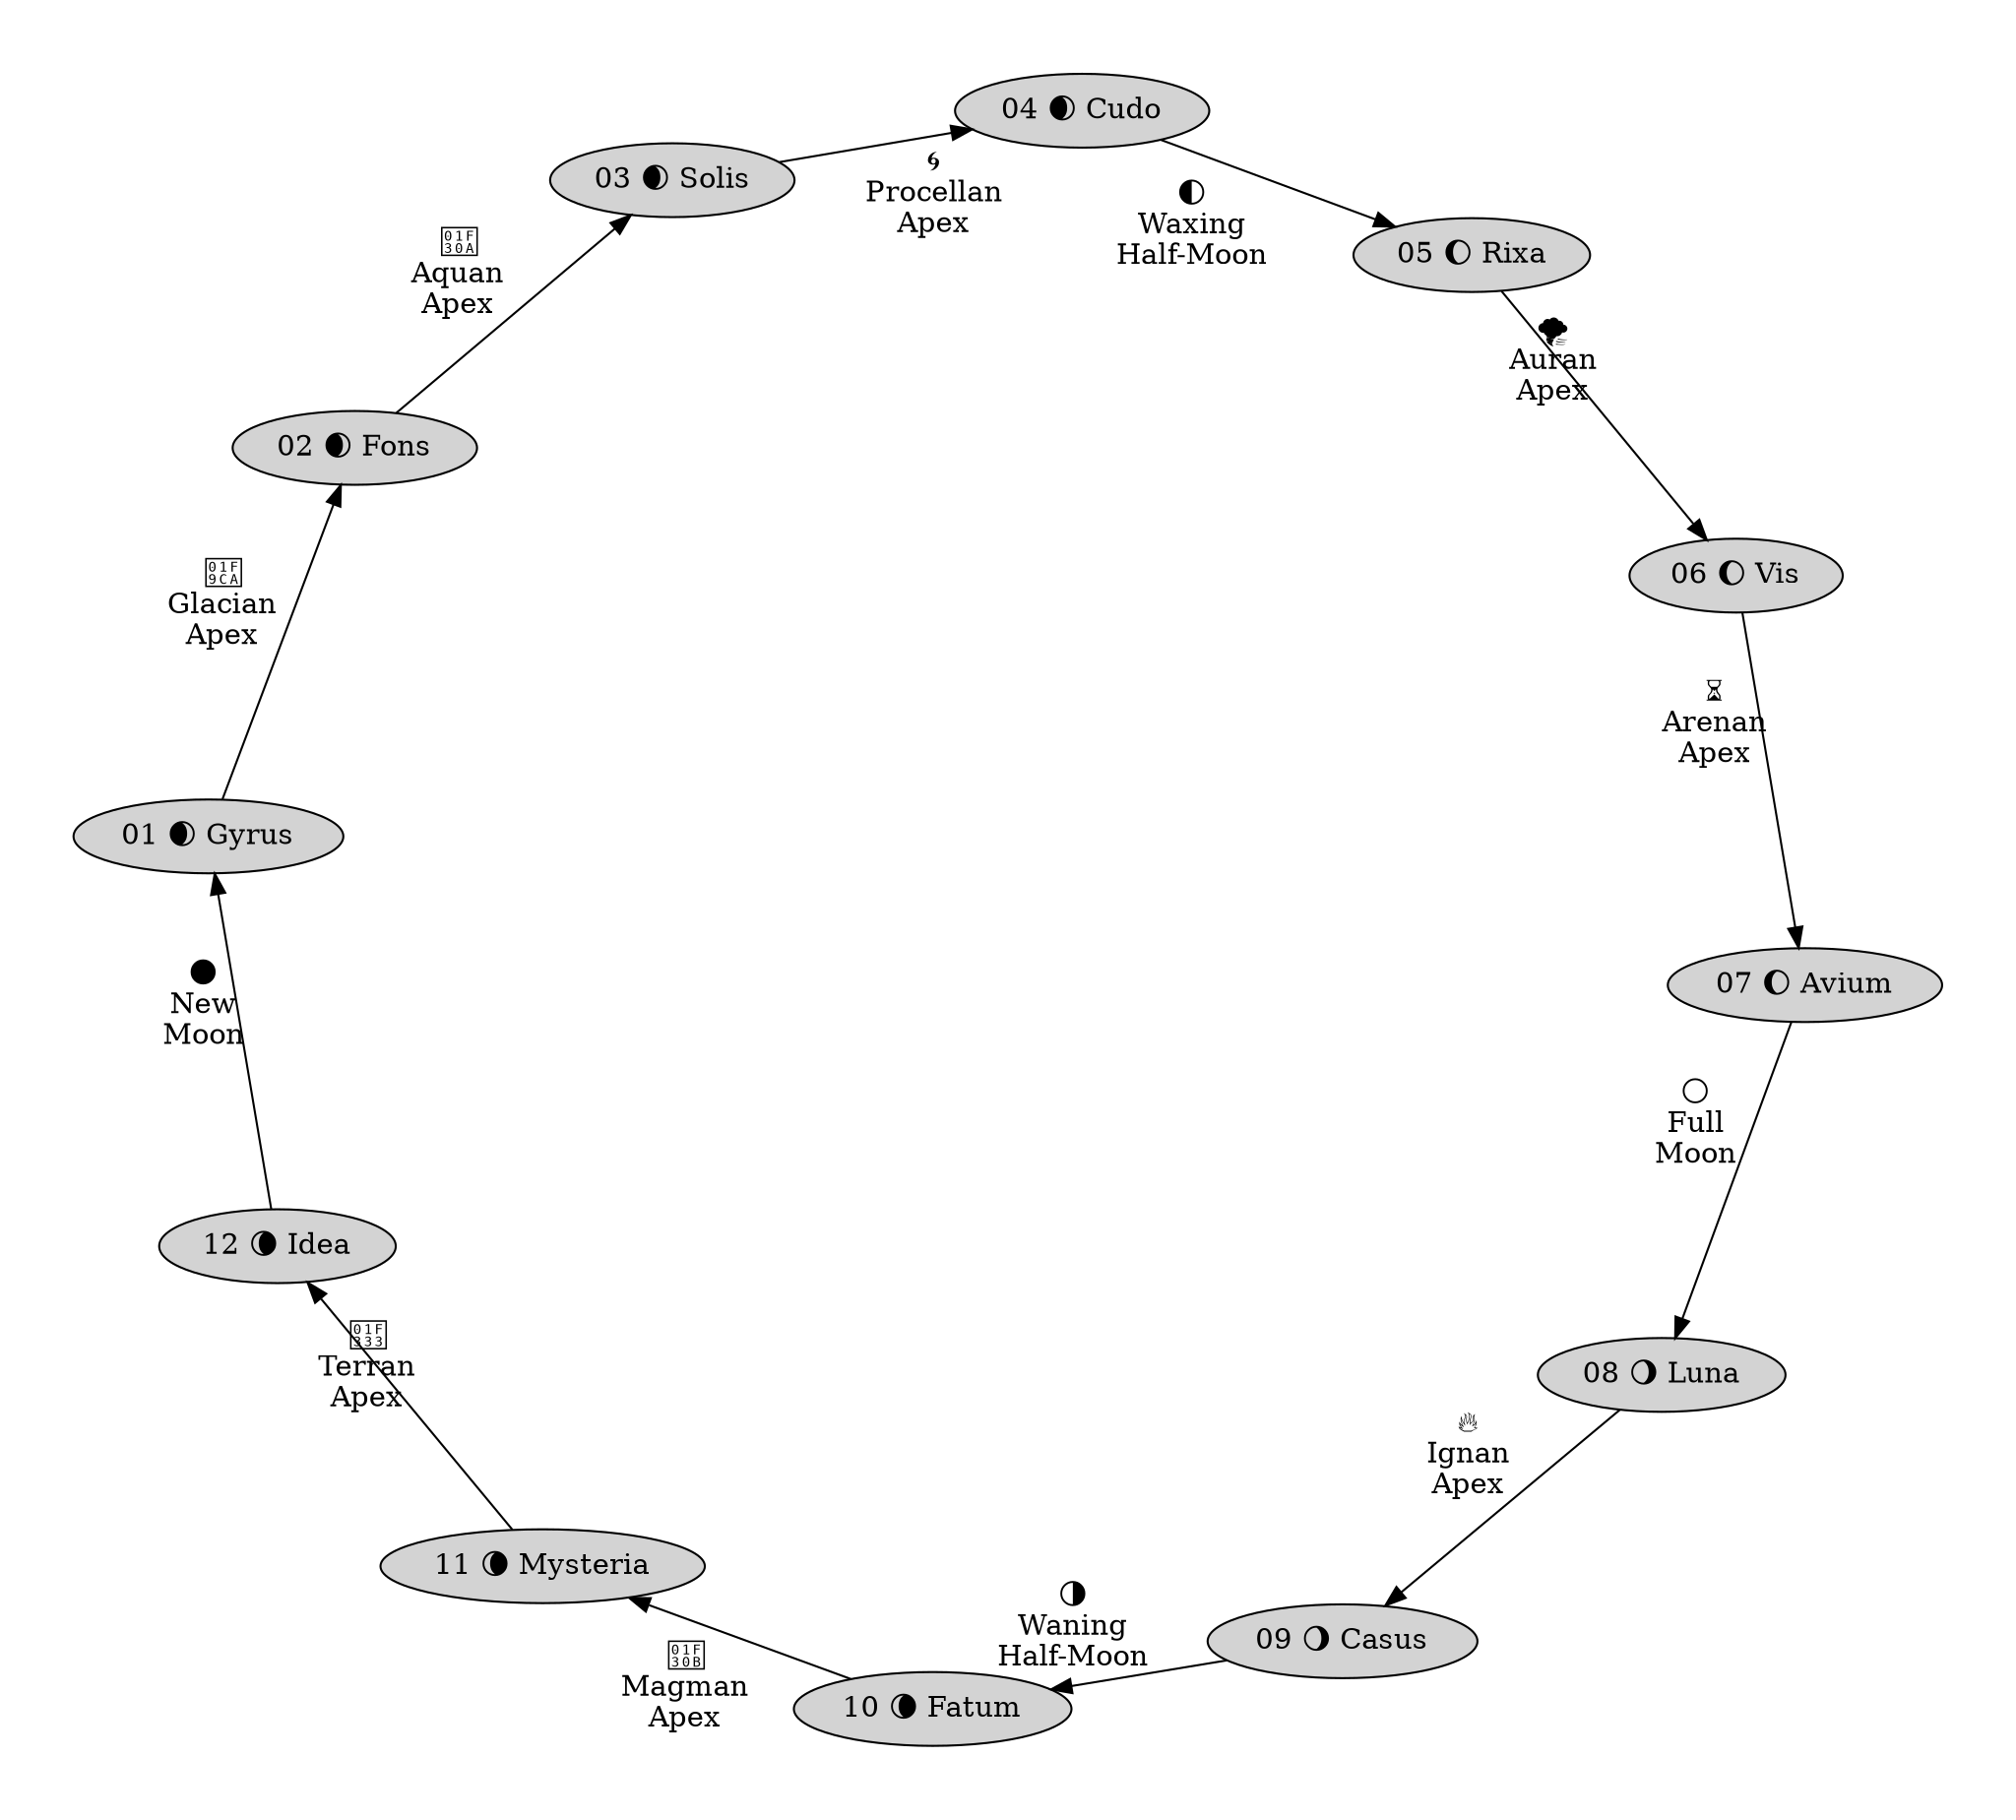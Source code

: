 digraph {
  overlap=scale;
  //splines=curved;
  layout=neato;
  sep=0.5;
  pad=0.5; // border around the outside edge of the graph
  01 [label="01 🌒 Gyrus" style=filled];
  02 [label="02 🌒 Fons" style=filled];
  03 [label="03 🌒 Solis" style=filled];
  04 [label="04 🌒 Cudo" style=filled];
  05 [label="05 🌔 Rixa" style=filled];
  06 [label="06 🌔 Vis" style=filled];
  07 [label="07 🌔 Avium" style=filled];
  08 [label="08 🌖 Luna" style=filled];
  09 [label="09 🌖 Casus" style=filled];
  10 [label="10 🌘 Fatum" style=filled];
  11 [label="11 🌘 Mysteria" style=filled];
  12 [label="12 🌘 Idea" style=filled];
           /* day | degree */
  01 -> 02 /*   0 |    315 */ [label="🧊\nGlacian\nApex"];
  02 -> 03 /*  30 |      0 */ [label="🌊\nAquan\nApex"];
  03 -> 04 /*  60 |     45 */ [label="🌀\nProcellan\nApex"];
  04 -> 05 /*  90 |    ~67 */ [label="🌓\nWaxing\nHalf-Moon"];
  05 -> 06 /* 120 |     90 */ [label="🌪\nAuran\nApex"];
  06 -> 07 /* 150 |    135 */ [label="⏳\nArenan\nApex"];
  07 -> 08 /* 180 |   ~157 */ [label="🌕\nFull\nMoon"];
  08 -> 09 /* 210 |    180 */ [label="🔥\nIgnan\nApex"];
  09 -> 10 /* 240 |   ~202 */ [label="🌗\nWaning\nHalf-Moon"];
  10 -> 11 /* 270 |    225 */ [label="🌋\nMagman\nApex"];
  11 -> 12 /* 300 |    270 */ [label="🌳\nTerran\nApex"];
  12 -> 01 /* 330 |   ~292 */ [label="🌑\nNew\nMoon"];
}

